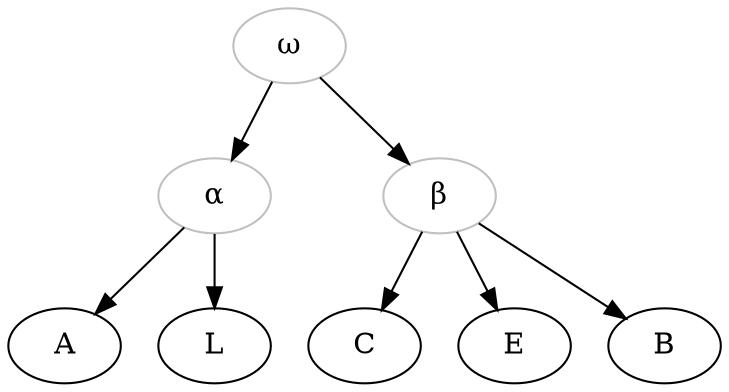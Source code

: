 digraph {
 omega-> alpha
 omega-> beta
 alpha-> A
 alpha -> L
 beta-> C  beta-> E 
 beta-> B 

omega[label="ω", color=grey];
alpha[label="α", color=grey];
beta[label="β", color=grey];
A[label="A"];
L[label="L"];
C[label="C"];
E[label="E"];
B[label="B"];
graph [style=invis, splines=true];
}


